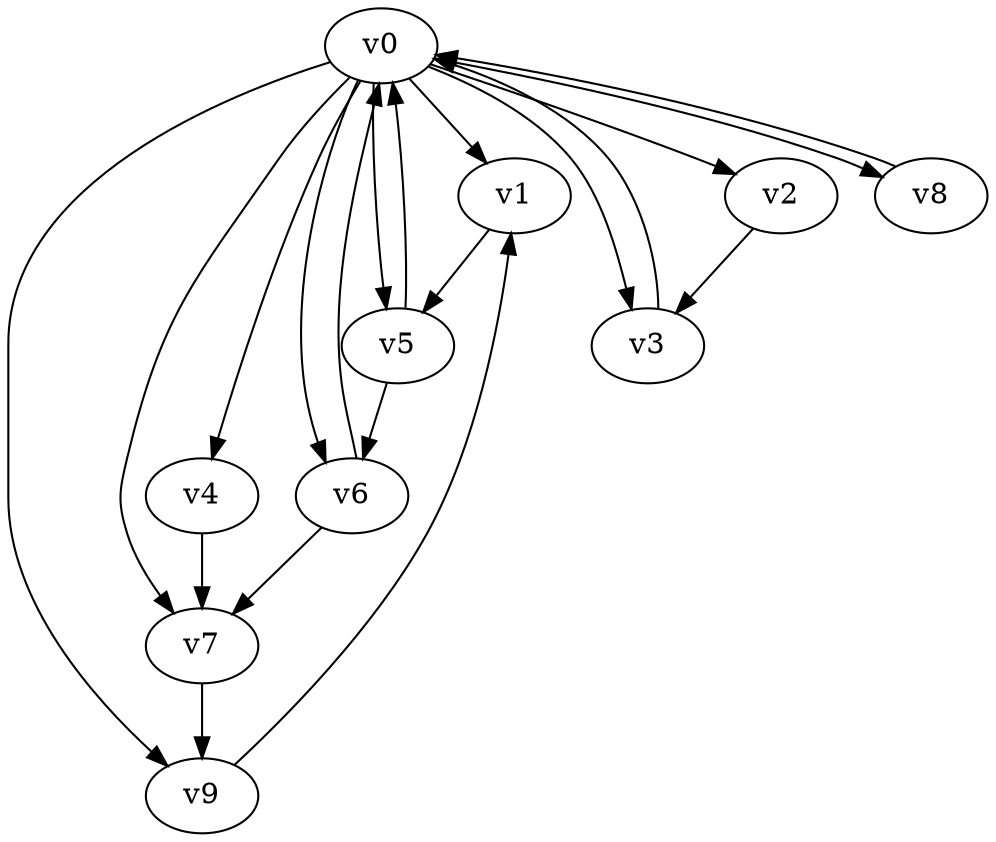 digraph test006 {
    v0 [name="v0", player=1, priority=6];
    v1 [name="v1", player=1, priority=14];
    v2 [name="v2", player=1, priority=10];
    v3 [name="v3", player=0, priority=5];
    v4 [name="v4", player=1, priority=13];
    v5 [name="v5", player=0, priority=11];
    v6 [name="v6", player=0, priority=4];
    v7 [name="v7", player=1, priority=11];
    v8 [name="v8", player=0, priority=7];
    v9 [name="v9", player=0, priority=14];
    v0 -> v1;
    v0 -> v7;
    v0 -> v4;
    v1 -> v5;
    v0 -> v3;
    v0 -> v9;
    v8 -> v0;
    v3 -> v0;
    v0 -> v6;
    v2 -> v3;
    v0 -> v2;
    v6 -> v7;
    v5 -> v0;
    v5 -> v6;
    v0 -> v5;
    v6 -> v0;
    v7 -> v9;
    v0 -> v8;
    v4 -> v7;
    v9 -> v1;
}